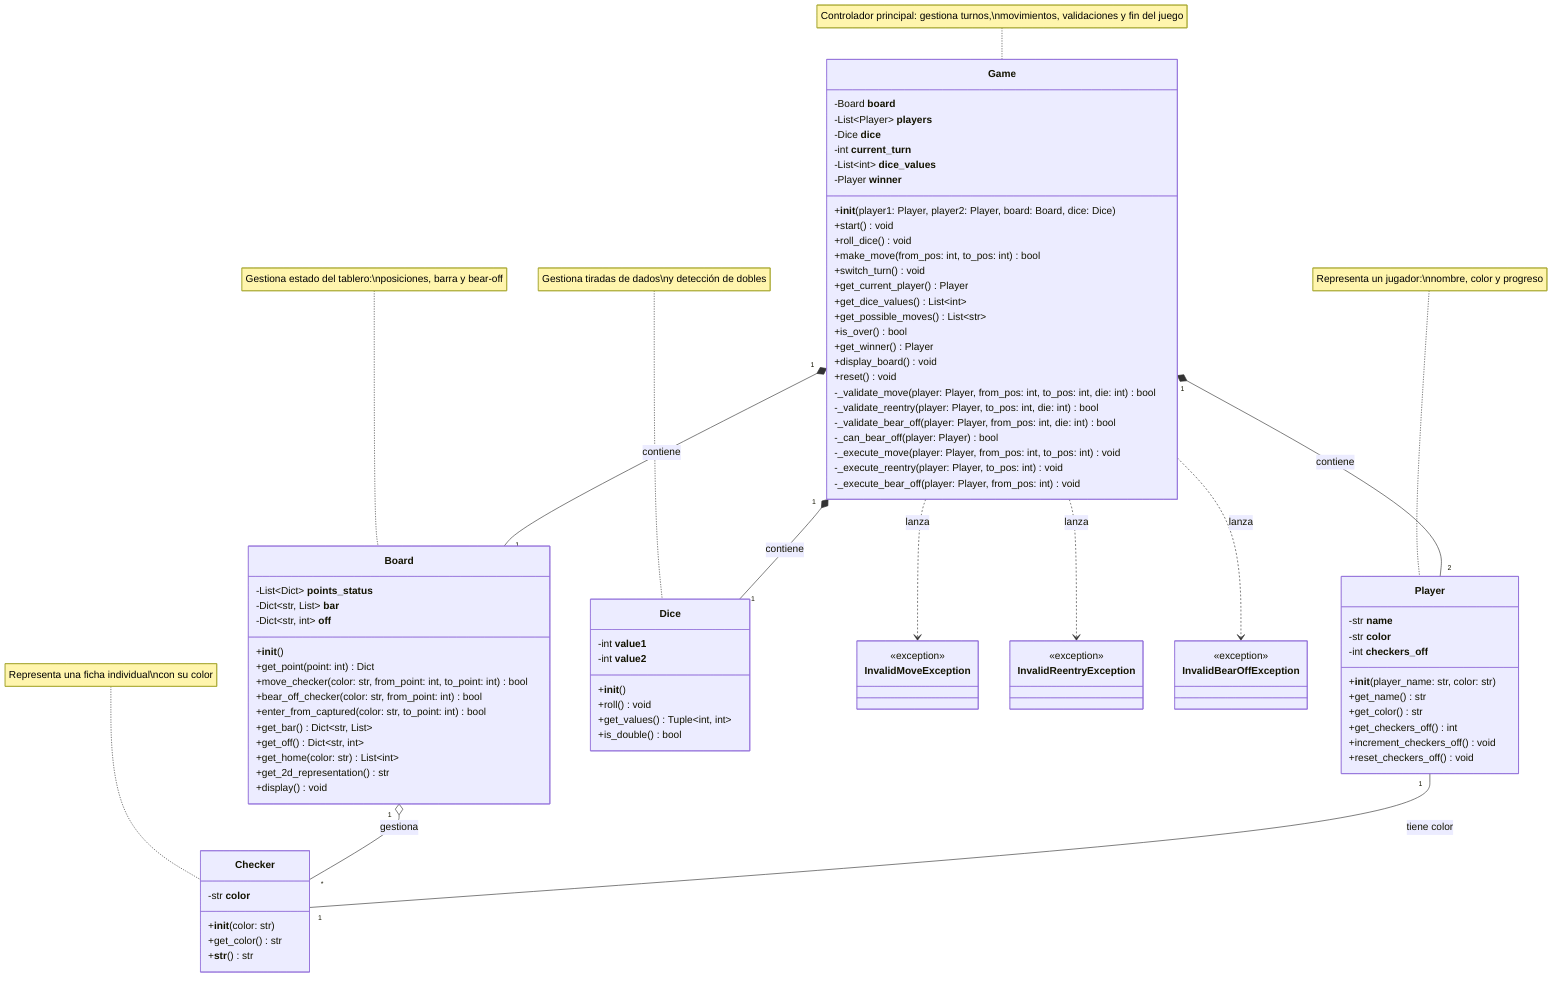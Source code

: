 classDiagram
    %% Clase Game - Controlador principal del juego
    class Game {
        -Board __board__
        -List~Player~ __players__
        -Dice __dice__
        -int __current_turn__
        -List~int~ __dice_values__
        -Player __winner__
        +__init__(player1: Player, player2: Player, board: Board, dice: Dice)
        +start() void
        +roll_dice() void
        +make_move(from_pos: int, to_pos: int) bool
        +switch_turn() void
        +get_current_player() Player
        +get_dice_values() List~int~
        +get_possible_moves() List~str~
        +is_over() bool
        +get_winner() Player
        +display_board() void
        +reset() void
        -_validate_move(player: Player, from_pos: int, to_pos: int, die: int) bool
        -_validate_reentry(player: Player, to_pos: int, die: int) bool
        -_validate_bear_off(player: Player, from_pos: int, die: int) bool
        -_can_bear_off(player: Player) bool
        -_execute_move(player: Player, from_pos: int, to_pos: int) void
        -_execute_reentry(player: Player, to_pos: int) void
        -_execute_bear_off(player: Player, from_pos: int) void
    }

    %% Clase Board - Representa el tablero
    class Board {
        -List~Dict~ __points_status__
        -Dict~str, List~ __bar__
        -Dict~str, int~ __off__
        +__init__()
        +get_point(point: int) Dict
        +move_checker(color: str, from_point: int, to_point: int) bool
        +bear_off_checker(color: str, from_point: int) bool
        +enter_from_captured(color: str, to_point: int) bool
        +get_bar() Dict~str, List~
        +get_off() Dict~str, int~
        +get_home(color: str) List~int~
        +get_2d_representation() str
        +display() void
    }

    %% Clase Player - Representa un jugador
    class Player {
        -str __name__
        -str __color__
        -int __checkers_off__
        +__init__(player_name: str, color: str)
        +get_name() str
        +get_color() str
        +get_checkers_off() int
        +increment_checkers_off() void
        +reset_checkers_off() void
    }

    %% Clase Dice - Representa los dados
    class Dice {
        -int __value1__
        -int __value2__
        +__init__()
        +roll() void
        +get_values() Tuple~int, int~
        +is_double() bool
    }

    %% Clase Checker - Representa una ficha
    class Checker {
        -str __color__
        +__init__(color: str)
        +get_color() str
        +__str__() str
    }

    %% Enumeraciones de excepciones personalizadas
    class InvalidMoveException {
        <<exception>>
    }

    class InvalidReentryException {
        <<exception>>
    }

    class InvalidBearOffException {
        <<exception>>
    }

    %% Relaciones de composición y agregación
    Game "1" *-- "1" Board : contiene
    Game "1" *-- "2" Player : contiene
    Game "1" *-- "1" Dice : contiene
    Board "1" o-- "*" Checker : gestiona
    Player "1" -- "1" Checker : tiene color

    %% Relaciones de uso (dependencias)
    Game ..> InvalidMoveException : lanza
    Game ..> InvalidReentryException : lanza
    Game ..> InvalidBearOffException : lanza

    %% Notas sobre responsabilidades
    note for Game "Controlador principal: gestiona turnos,\nmovimientos, validaciones y fin del juego"
    note for Board "Gestiona estado del tablero:\nposiciones, barra y bear-off"
    note for Player "Representa un jugador:\nnombre, color y progreso"
    note for Dice "Gestiona tiradas de dados\ny detección de dobles"
    note for Checker "Representa una ficha individual\ncon su color"